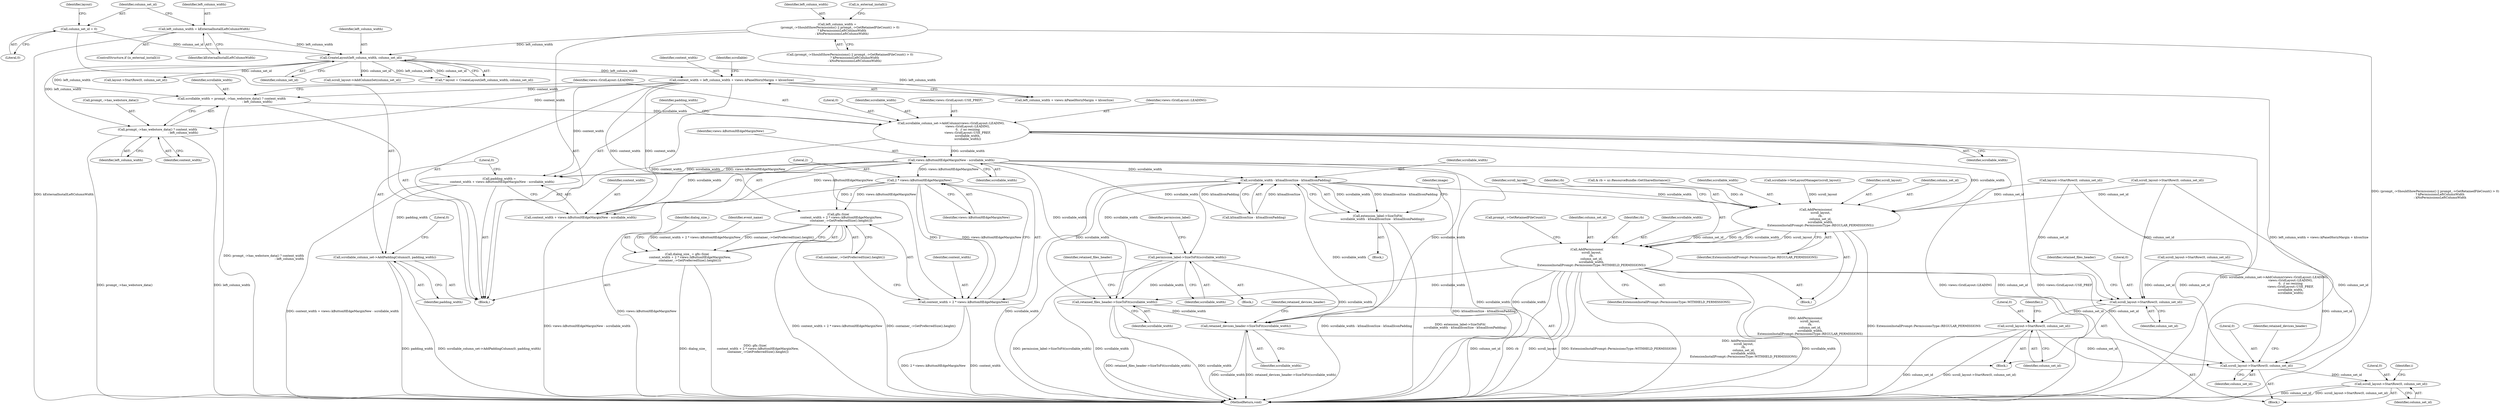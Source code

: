 digraph "0_Chrome_0a1c15fecb1240ab909e1431b6127410c3b380e0_0@integer" {
"1000215" [label="(Call,content_width = left_column_width + views::kPanelHorizMargin + kIconSize)"];
"1000126" [label="(Call,CreateLayout(left_column_width, column_set_id))"];
"1000116" [label="(Call,left_column_width = kExternalInstallLeftColumnWidth)"];
"1000104" [label="(Call,left_column_width =\n      (prompt_->ShouldShowPermissions() || prompt_->GetRetainedFileCount() > 0)\n          ? kPermissionsLeftColumnWidth\n          : kNoPermissionsLeftColumnWidth)"];
"1000120" [label="(Call,column_set_id = 0)"];
"1000240" [label="(Call,scrollable_width = prompt_->has_webstore_data() ? content_width\n                                                      : left_column_width)"];
"1000246" [label="(Call,scrollable_column_set->AddColumn(views::GridLayout::LEADING,\n                                   views::GridLayout::LEADING,\n                                   0,  // no resizing\n                                   views::GridLayout::USE_PREF,\n                                   scrollable_width,\n                                   scrollable_width))"];
"1000258" [label="(Call,views::kButtonHEdgeMarginNew - scrollable_width)"];
"1000254" [label="(Call,padding_width =\n      content_width + views::kButtonHEdgeMarginNew - scrollable_width)"];
"1000261" [label="(Call,scrollable_column_set->AddPaddingColumn(0, padding_width))"];
"1000256" [label="(Call,content_width + views::kButtonHEdgeMarginNew - scrollable_width)"];
"1000305" [label="(Call,scrollable_width - kSmallIconSize - kSmallIconPadding)"];
"1000304" [label="(Call,extension_label->SizeToFit(\n          scrollable_width - kSmallIconSize - kSmallIconPadding))"];
"1000336" [label="(Call,AddPermissions(\n          scroll_layout,\n          rb,\n          column_set_id,\n          scrollable_width,\n          ExtensionInstallPrompt::PermissionsType::REGULAR_PERMISSIONS))"];
"1000342" [label="(Call,AddPermissions(\n          scroll_layout,\n          rb,\n          column_set_id,\n          scrollable_width,\n          ExtensionInstallPrompt::PermissionsType::WITHHELD_PERMISSIONS))"];
"1000375" [label="(Call,scroll_layout->StartRow(0, column_set_id))"];
"1000391" [label="(Call,scroll_layout->StartRow(0, column_set_id))"];
"1000422" [label="(Call,scroll_layout->StartRow(0, column_set_id))"];
"1000438" [label="(Call,scroll_layout->StartRow(0, column_set_id))"];
"1000387" [label="(Call,retained_files_header->SizeToFit(scrollable_width))"];
"1000434" [label="(Call,retained_devices_header->SizeToFit(scrollable_width))"];
"1000365" [label="(Call,permission_label->SizeToFit(scrollable_width))"];
"1000481" [label="(Call,2 * views::kButtonHEdgeMarginNew)"];
"1000478" [label="(Call,gfx::Size(\n      content_width + 2 * views::kButtonHEdgeMarginNew,\n      container_->GetPreferredSize().height()))"];
"1000476" [label="(Call,dialog_size_ = gfx::Size(\n      content_width + 2 * views::kButtonHEdgeMarginNew,\n      container_->GetPreferredSize().height()))"];
"1000479" [label="(Call,content_width + 2 * views::kButtonHEdgeMarginNew)"];
"1000242" [label="(Call,prompt_->has_webstore_data() ? content_width\n                                                      : left_column_width)"];
"1000246" [label="(Call,scrollable_column_set->AddColumn(views::GridLayout::LEADING,\n                                   views::GridLayout::LEADING,\n                                   0,  // no resizing\n                                   views::GridLayout::USE_PREF,\n                                   scrollable_width,\n                                   scrollable_width))"];
"1000484" [label="(Call,container_->GetPreferredSize().height())"];
"1000244" [label="(Identifier,content_width)"];
"1000249" [label="(Literal,0)"];
"1000105" [label="(Identifier,left_column_width)"];
"1000251" [label="(Identifier,scrollable_width)"];
"1000258" [label="(Call,views::kButtonHEdgeMarginNew - scrollable_width)"];
"1000422" [label="(Call,scroll_layout->StartRow(0, column_set_id))"];
"1000478" [label="(Call,gfx::Size(\n      content_width + 2 * views::kButtonHEdgeMarginNew,\n      container_->GetPreferredSize().height()))"];
"1000216" [label="(Identifier,content_width)"];
"1000257" [label="(Identifier,content_width)"];
"1000370" [label="(Call,prompt_->GetRetainedFileCount())"];
"1000106" [label="(Call,(prompt_->ShouldShowPermissions() || prompt_->GetRetainedFileCount() > 0)\n          ? kPermissionsLeftColumnWidth\n          : kNoPermissionsLeftColumnWidth)"];
"1000439" [label="(Literal,0)"];
"1000340" [label="(Identifier,scrollable_width)"];
"1000342" [label="(Call,AddPermissions(\n          scroll_layout,\n          rb,\n          column_set_id,\n          scrollable_width,\n          ExtensionInstallPrompt::PermissionsType::WITHHELD_PERMISSIONS))"];
"1000104" [label="(Call,left_column_width =\n      (prompt_->ShouldShowPermissions() || prompt_->GetRetainedFileCount() > 0)\n          ? kPermissionsLeftColumnWidth\n          : kNoPermissionsLeftColumnWidth)"];
"1000427" [label="(Identifier,retained_devices_header)"];
"1000345" [label="(Identifier,column_set_id)"];
"1000241" [label="(Identifier,scrollable_width)"];
"1000393" [label="(Identifier,column_set_id)"];
"1000217" [label="(Call,left_column_width + views::kPanelHorizMargin + kIconSize)"];
"1000392" [label="(Literal,0)"];
"1000114" [label="(ControlStructure,if (is_external_install()))"];
"1000335" [label="(Block,)"];
"1000121" [label="(Identifier,column_set_id)"];
"1000477" [label="(Identifier,dialog_size_)"];
"1000424" [label="(Identifier,column_set_id)"];
"1000391" [label="(Call,scroll_layout->StartRow(0, column_set_id))"];
"1000259" [label="(Identifier,views::kButtonHEdgeMarginNew)"];
"1000344" [label="(Identifier,rb)"];
"1000445" [label="(Identifier,i)"];
"1000242" [label="(Call,prompt_->has_webstore_data() ? content_width\n                                                      : left_column_width)"];
"1000265" [label="(Literal,0)"];
"1000118" [label="(Identifier,kExternalInstallLeftColumnWidth)"];
"1000375" [label="(Call,scroll_layout->StartRow(0, column_set_id))"];
"1000261" [label="(Call,scrollable_column_set->AddPaddingColumn(0, padding_width))"];
"1000312" [label="(Identifier,image)"];
"1000346" [label="(Identifier,scrollable_width)"];
"1000232" [label="(Call,scrollable->SetLayoutManager(scroll_layout))"];
"1000240" [label="(Call,scrollable_width = prompt_->has_webstore_data() ? content_width\n                                                      : left_column_width)"];
"1000260" [label="(Identifier,scrollable_width)"];
"1000252" [label="(Identifier,scrollable_width)"];
"1000366" [label="(Identifier,scrollable_width)"];
"1000376" [label="(Literal,0)"];
"1000305" [label="(Call,scrollable_width - kSmallIconSize - kSmallIconPadding)"];
"1000128" [label="(Identifier,column_set_id)"];
"1000126" [label="(Call,CreateLayout(left_column_width, column_set_id))"];
"1000341" [label="(Identifier,ExtensionInstallPrompt::PermissionsType::REGULAR_PERMISSIONS)"];
"1000263" [label="(Identifier,padding_width)"];
"1000116" [label="(Call,left_column_width = kExternalInstallLeftColumnWidth)"];
"1000255" [label="(Identifier,padding_width)"];
"1000256" [label="(Call,content_width + views::kButtonHEdgeMarginNew - scrollable_width)"];
"1000250" [label="(Identifier,views::GridLayout::USE_PREF)"];
"1000262" [label="(Literal,0)"];
"1000365" [label="(Call,permission_label->SizeToFit(scrollable_width))"];
"1000337" [label="(Identifier,scroll_layout)"];
"1000336" [label="(Call,AddPermissions(\n          scroll_layout,\n          rb,\n          column_set_id,\n          scrollable_width,\n          ExtensionInstallPrompt::PermissionsType::REGULAR_PERMISSIONS))"];
"1000438" [label="(Call,scroll_layout->StartRow(0, column_set_id))"];
"1000483" [label="(Identifier,views::kButtonHEdgeMarginNew)"];
"1000117" [label="(Identifier,left_column_width)"];
"1000237" [label="(Call,scroll_layout->AddColumnSet(column_set_id))"];
"1000353" [label="(Call,scroll_layout->StartRow(0, column_set_id))"];
"1000387" [label="(Call,retained_files_header->SizeToFit(scrollable_width))"];
"1000254" [label="(Call,padding_width =\n      content_width + views::kButtonHEdgeMarginNew - scrollable_width)"];
"1000347" [label="(Identifier,ExtensionInstallPrompt::PermissionsType::WITHHELD_PERMISSIONS)"];
"1000349" [label="(Block,)"];
"1000496" [label="(MethodReturn,void)"];
"1000339" [label="(Identifier,column_set_id)"];
"1000371" [label="(Block,)"];
"1000122" [label="(Literal,0)"];
"1000479" [label="(Call,content_width + 2 * views::kButtonHEdgeMarginNew)"];
"1000102" [label="(Block,)"];
"1000304" [label="(Call,extension_label->SizeToFit(\n          scrollable_width - kSmallIconSize - kSmallIconPadding))"];
"1000437" [label="(Identifier,retained_devices_header)"];
"1000248" [label="(Identifier,views::GridLayout::LEADING)"];
"1000127" [label="(Identifier,left_column_width)"];
"1000307" [label="(Call,kSmallIconSize - kSmallIconPadding)"];
"1000390" [label="(Identifier,retained_files_header)"];
"1000487" [label="(Identifier,event_name)"];
"1000380" [label="(Identifier,retained_files_header)"];
"1000338" [label="(Identifier,rb)"];
"1000243" [label="(Call,prompt_->has_webstore_data())"];
"1000476" [label="(Call,dialog_size_ = gfx::Size(\n      content_width + 2 * views::kButtonHEdgeMarginNew,\n      container_->GetPreferredSize().height()))"];
"1000291" [label="(Block,)"];
"1000124" [label="(Call,* layout = CreateLayout(left_column_width, column_set_id))"];
"1000480" [label="(Identifier,content_width)"];
"1000115" [label="(Call,is_external_install())"];
"1000136" [label="(Call,layout->StartRow(0, column_set_id))"];
"1000440" [label="(Identifier,column_set_id)"];
"1000377" [label="(Identifier,column_set_id)"];
"1000423" [label="(Literal,0)"];
"1000292" [label="(Call,scroll_layout->StartRow(0, column_set_id))"];
"1000398" [label="(Identifier,i)"];
"1000125" [label="(Identifier,layout)"];
"1000306" [label="(Identifier,scrollable_width)"];
"1000120" [label="(Call,column_set_id = 0)"];
"1000247" [label="(Identifier,views::GridLayout::LEADING)"];
"1000224" [label="(Identifier,scrollable)"];
"1000482" [label="(Literal,2)"];
"1000264" [label="(Call,layout->StartRow(0, column_set_id))"];
"1000388" [label="(Identifier,scrollable_width)"];
"1000130" [label="(Call,& rb = ui::ResourceBundle::GetSharedInstance())"];
"1000245" [label="(Identifier,left_column_width)"];
"1000343" [label="(Identifier,scroll_layout)"];
"1000434" [label="(Call,retained_devices_header->SizeToFit(scrollable_width))"];
"1000435" [label="(Identifier,scrollable_width)"];
"1000481" [label="(Call,2 * views::kButtonHEdgeMarginNew)"];
"1000418" [label="(Block,)"];
"1000368" [label="(Identifier,permission_label)"];
"1000215" [label="(Call,content_width = left_column_width + views::kPanelHorizMargin + kIconSize)"];
"1000215" -> "1000102"  [label="AST: "];
"1000215" -> "1000217"  [label="CFG: "];
"1000216" -> "1000215"  [label="AST: "];
"1000217" -> "1000215"  [label="AST: "];
"1000224" -> "1000215"  [label="CFG: "];
"1000215" -> "1000496"  [label="DDG: left_column_width + views::kPanelHorizMargin + kIconSize"];
"1000126" -> "1000215"  [label="DDG: left_column_width"];
"1000215" -> "1000240"  [label="DDG: content_width"];
"1000215" -> "1000242"  [label="DDG: content_width"];
"1000215" -> "1000254"  [label="DDG: content_width"];
"1000215" -> "1000256"  [label="DDG: content_width"];
"1000215" -> "1000478"  [label="DDG: content_width"];
"1000215" -> "1000479"  [label="DDG: content_width"];
"1000126" -> "1000124"  [label="AST: "];
"1000126" -> "1000128"  [label="CFG: "];
"1000127" -> "1000126"  [label="AST: "];
"1000128" -> "1000126"  [label="AST: "];
"1000124" -> "1000126"  [label="CFG: "];
"1000126" -> "1000124"  [label="DDG: left_column_width"];
"1000126" -> "1000124"  [label="DDG: column_set_id"];
"1000116" -> "1000126"  [label="DDG: left_column_width"];
"1000104" -> "1000126"  [label="DDG: left_column_width"];
"1000120" -> "1000126"  [label="DDG: column_set_id"];
"1000126" -> "1000136"  [label="DDG: column_set_id"];
"1000126" -> "1000217"  [label="DDG: left_column_width"];
"1000126" -> "1000237"  [label="DDG: column_set_id"];
"1000126" -> "1000240"  [label="DDG: left_column_width"];
"1000126" -> "1000242"  [label="DDG: left_column_width"];
"1000116" -> "1000114"  [label="AST: "];
"1000116" -> "1000118"  [label="CFG: "];
"1000117" -> "1000116"  [label="AST: "];
"1000118" -> "1000116"  [label="AST: "];
"1000121" -> "1000116"  [label="CFG: "];
"1000116" -> "1000496"  [label="DDG: kExternalInstallLeftColumnWidth"];
"1000104" -> "1000102"  [label="AST: "];
"1000104" -> "1000106"  [label="CFG: "];
"1000105" -> "1000104"  [label="AST: "];
"1000106" -> "1000104"  [label="AST: "];
"1000115" -> "1000104"  [label="CFG: "];
"1000104" -> "1000496"  [label="DDG: (prompt_->ShouldShowPermissions() || prompt_->GetRetainedFileCount() > 0)\n          ? kPermissionsLeftColumnWidth\n          : kNoPermissionsLeftColumnWidth"];
"1000120" -> "1000102"  [label="AST: "];
"1000120" -> "1000122"  [label="CFG: "];
"1000121" -> "1000120"  [label="AST: "];
"1000122" -> "1000120"  [label="AST: "];
"1000125" -> "1000120"  [label="CFG: "];
"1000240" -> "1000102"  [label="AST: "];
"1000240" -> "1000242"  [label="CFG: "];
"1000241" -> "1000240"  [label="AST: "];
"1000242" -> "1000240"  [label="AST: "];
"1000247" -> "1000240"  [label="CFG: "];
"1000240" -> "1000496"  [label="DDG: prompt_->has_webstore_data() ? content_width\n                                                      : left_column_width"];
"1000240" -> "1000246"  [label="DDG: scrollable_width"];
"1000246" -> "1000102"  [label="AST: "];
"1000246" -> "1000252"  [label="CFG: "];
"1000247" -> "1000246"  [label="AST: "];
"1000248" -> "1000246"  [label="AST: "];
"1000249" -> "1000246"  [label="AST: "];
"1000250" -> "1000246"  [label="AST: "];
"1000251" -> "1000246"  [label="AST: "];
"1000252" -> "1000246"  [label="AST: "];
"1000255" -> "1000246"  [label="CFG: "];
"1000246" -> "1000496"  [label="DDG: views::GridLayout::LEADING"];
"1000246" -> "1000496"  [label="DDG: views::GridLayout::USE_PREF"];
"1000246" -> "1000496"  [label="DDG: scrollable_column_set->AddColumn(views::GridLayout::LEADING,\n                                   views::GridLayout::LEADING,\n                                   0,  // no resizing\n                                   views::GridLayout::USE_PREF,\n                                   scrollable_width,\n                                   scrollable_width)"];
"1000246" -> "1000258"  [label="DDG: scrollable_width"];
"1000258" -> "1000256"  [label="AST: "];
"1000258" -> "1000260"  [label="CFG: "];
"1000259" -> "1000258"  [label="AST: "];
"1000260" -> "1000258"  [label="AST: "];
"1000256" -> "1000258"  [label="CFG: "];
"1000258" -> "1000496"  [label="DDG: scrollable_width"];
"1000258" -> "1000254"  [label="DDG: views::kButtonHEdgeMarginNew"];
"1000258" -> "1000254"  [label="DDG: scrollable_width"];
"1000258" -> "1000256"  [label="DDG: views::kButtonHEdgeMarginNew"];
"1000258" -> "1000256"  [label="DDG: scrollable_width"];
"1000258" -> "1000305"  [label="DDG: scrollable_width"];
"1000258" -> "1000336"  [label="DDG: scrollable_width"];
"1000258" -> "1000365"  [label="DDG: scrollable_width"];
"1000258" -> "1000387"  [label="DDG: scrollable_width"];
"1000258" -> "1000434"  [label="DDG: scrollable_width"];
"1000258" -> "1000481"  [label="DDG: views::kButtonHEdgeMarginNew"];
"1000254" -> "1000102"  [label="AST: "];
"1000254" -> "1000256"  [label="CFG: "];
"1000255" -> "1000254"  [label="AST: "];
"1000256" -> "1000254"  [label="AST: "];
"1000262" -> "1000254"  [label="CFG: "];
"1000254" -> "1000496"  [label="DDG: content_width + views::kButtonHEdgeMarginNew - scrollable_width"];
"1000254" -> "1000261"  [label="DDG: padding_width"];
"1000261" -> "1000102"  [label="AST: "];
"1000261" -> "1000263"  [label="CFG: "];
"1000262" -> "1000261"  [label="AST: "];
"1000263" -> "1000261"  [label="AST: "];
"1000265" -> "1000261"  [label="CFG: "];
"1000261" -> "1000496"  [label="DDG: padding_width"];
"1000261" -> "1000496"  [label="DDG: scrollable_column_set->AddPaddingColumn(0, padding_width)"];
"1000257" -> "1000256"  [label="AST: "];
"1000256" -> "1000496"  [label="DDG: views::kButtonHEdgeMarginNew - scrollable_width"];
"1000305" -> "1000304"  [label="AST: "];
"1000305" -> "1000307"  [label="CFG: "];
"1000306" -> "1000305"  [label="AST: "];
"1000307" -> "1000305"  [label="AST: "];
"1000304" -> "1000305"  [label="CFG: "];
"1000305" -> "1000496"  [label="DDG: kSmallIconSize - kSmallIconPadding"];
"1000305" -> "1000496"  [label="DDG: scrollable_width"];
"1000305" -> "1000304"  [label="DDG: scrollable_width"];
"1000305" -> "1000304"  [label="DDG: kSmallIconSize - kSmallIconPadding"];
"1000307" -> "1000305"  [label="DDG: kSmallIconSize"];
"1000307" -> "1000305"  [label="DDG: kSmallIconPadding"];
"1000305" -> "1000336"  [label="DDG: scrollable_width"];
"1000305" -> "1000365"  [label="DDG: scrollable_width"];
"1000305" -> "1000387"  [label="DDG: scrollable_width"];
"1000305" -> "1000434"  [label="DDG: scrollable_width"];
"1000304" -> "1000291"  [label="AST: "];
"1000312" -> "1000304"  [label="CFG: "];
"1000304" -> "1000496"  [label="DDG: extension_label->SizeToFit(\n          scrollable_width - kSmallIconSize - kSmallIconPadding)"];
"1000304" -> "1000496"  [label="DDG: scrollable_width - kSmallIconSize - kSmallIconPadding"];
"1000336" -> "1000335"  [label="AST: "];
"1000336" -> "1000341"  [label="CFG: "];
"1000337" -> "1000336"  [label="AST: "];
"1000338" -> "1000336"  [label="AST: "];
"1000339" -> "1000336"  [label="AST: "];
"1000340" -> "1000336"  [label="AST: "];
"1000341" -> "1000336"  [label="AST: "];
"1000343" -> "1000336"  [label="CFG: "];
"1000336" -> "1000496"  [label="DDG: AddPermissions(\n          scroll_layout,\n          rb,\n          column_set_id,\n          scrollable_width,\n          ExtensionInstallPrompt::PermissionsType::REGULAR_PERMISSIONS)"];
"1000336" -> "1000496"  [label="DDG: ExtensionInstallPrompt::PermissionsType::REGULAR_PERMISSIONS"];
"1000232" -> "1000336"  [label="DDG: scroll_layout"];
"1000130" -> "1000336"  [label="DDG: rb"];
"1000292" -> "1000336"  [label="DDG: column_set_id"];
"1000264" -> "1000336"  [label="DDG: column_set_id"];
"1000336" -> "1000342"  [label="DDG: scroll_layout"];
"1000336" -> "1000342"  [label="DDG: rb"];
"1000336" -> "1000342"  [label="DDG: column_set_id"];
"1000336" -> "1000342"  [label="DDG: scrollable_width"];
"1000342" -> "1000335"  [label="AST: "];
"1000342" -> "1000347"  [label="CFG: "];
"1000343" -> "1000342"  [label="AST: "];
"1000344" -> "1000342"  [label="AST: "];
"1000345" -> "1000342"  [label="AST: "];
"1000346" -> "1000342"  [label="AST: "];
"1000347" -> "1000342"  [label="AST: "];
"1000370" -> "1000342"  [label="CFG: "];
"1000342" -> "1000496"  [label="DDG: rb"];
"1000342" -> "1000496"  [label="DDG: scroll_layout"];
"1000342" -> "1000496"  [label="DDG: ExtensionInstallPrompt::PermissionsType::WITHHELD_PERMISSIONS"];
"1000342" -> "1000496"  [label="DDG: AddPermissions(\n          scroll_layout,\n          rb,\n          column_set_id,\n          scrollable_width,\n          ExtensionInstallPrompt::PermissionsType::WITHHELD_PERMISSIONS)"];
"1000342" -> "1000496"  [label="DDG: scrollable_width"];
"1000342" -> "1000496"  [label="DDG: column_set_id"];
"1000342" -> "1000375"  [label="DDG: column_set_id"];
"1000342" -> "1000387"  [label="DDG: scrollable_width"];
"1000342" -> "1000422"  [label="DDG: column_set_id"];
"1000342" -> "1000434"  [label="DDG: scrollable_width"];
"1000375" -> "1000371"  [label="AST: "];
"1000375" -> "1000377"  [label="CFG: "];
"1000376" -> "1000375"  [label="AST: "];
"1000377" -> "1000375"  [label="AST: "];
"1000380" -> "1000375"  [label="CFG: "];
"1000292" -> "1000375"  [label="DDG: column_set_id"];
"1000264" -> "1000375"  [label="DDG: column_set_id"];
"1000353" -> "1000375"  [label="DDG: column_set_id"];
"1000375" -> "1000391"  [label="DDG: column_set_id"];
"1000391" -> "1000371"  [label="AST: "];
"1000391" -> "1000393"  [label="CFG: "];
"1000392" -> "1000391"  [label="AST: "];
"1000393" -> "1000391"  [label="AST: "];
"1000398" -> "1000391"  [label="CFG: "];
"1000391" -> "1000496"  [label="DDG: column_set_id"];
"1000391" -> "1000496"  [label="DDG: scroll_layout->StartRow(0, column_set_id)"];
"1000391" -> "1000422"  [label="DDG: column_set_id"];
"1000422" -> "1000418"  [label="AST: "];
"1000422" -> "1000424"  [label="CFG: "];
"1000423" -> "1000422"  [label="AST: "];
"1000424" -> "1000422"  [label="AST: "];
"1000427" -> "1000422"  [label="CFG: "];
"1000292" -> "1000422"  [label="DDG: column_set_id"];
"1000264" -> "1000422"  [label="DDG: column_set_id"];
"1000353" -> "1000422"  [label="DDG: column_set_id"];
"1000422" -> "1000438"  [label="DDG: column_set_id"];
"1000438" -> "1000418"  [label="AST: "];
"1000438" -> "1000440"  [label="CFG: "];
"1000439" -> "1000438"  [label="AST: "];
"1000440" -> "1000438"  [label="AST: "];
"1000445" -> "1000438"  [label="CFG: "];
"1000438" -> "1000496"  [label="DDG: column_set_id"];
"1000438" -> "1000496"  [label="DDG: scroll_layout->StartRow(0, column_set_id)"];
"1000387" -> "1000371"  [label="AST: "];
"1000387" -> "1000388"  [label="CFG: "];
"1000388" -> "1000387"  [label="AST: "];
"1000390" -> "1000387"  [label="CFG: "];
"1000387" -> "1000496"  [label="DDG: scrollable_width"];
"1000387" -> "1000496"  [label="DDG: retained_files_header->SizeToFit(scrollable_width)"];
"1000365" -> "1000387"  [label="DDG: scrollable_width"];
"1000387" -> "1000434"  [label="DDG: scrollable_width"];
"1000434" -> "1000418"  [label="AST: "];
"1000434" -> "1000435"  [label="CFG: "];
"1000435" -> "1000434"  [label="AST: "];
"1000437" -> "1000434"  [label="CFG: "];
"1000434" -> "1000496"  [label="DDG: retained_devices_header->SizeToFit(scrollable_width)"];
"1000434" -> "1000496"  [label="DDG: scrollable_width"];
"1000365" -> "1000434"  [label="DDG: scrollable_width"];
"1000365" -> "1000349"  [label="AST: "];
"1000365" -> "1000366"  [label="CFG: "];
"1000366" -> "1000365"  [label="AST: "];
"1000368" -> "1000365"  [label="CFG: "];
"1000365" -> "1000496"  [label="DDG: permission_label->SizeToFit(scrollable_width)"];
"1000365" -> "1000496"  [label="DDG: scrollable_width"];
"1000481" -> "1000479"  [label="AST: "];
"1000481" -> "1000483"  [label="CFG: "];
"1000482" -> "1000481"  [label="AST: "];
"1000483" -> "1000481"  [label="AST: "];
"1000479" -> "1000481"  [label="CFG: "];
"1000481" -> "1000496"  [label="DDG: views::kButtonHEdgeMarginNew"];
"1000481" -> "1000478"  [label="DDG: 2"];
"1000481" -> "1000478"  [label="DDG: views::kButtonHEdgeMarginNew"];
"1000481" -> "1000479"  [label="DDG: 2"];
"1000481" -> "1000479"  [label="DDG: views::kButtonHEdgeMarginNew"];
"1000478" -> "1000476"  [label="AST: "];
"1000478" -> "1000484"  [label="CFG: "];
"1000479" -> "1000478"  [label="AST: "];
"1000484" -> "1000478"  [label="AST: "];
"1000476" -> "1000478"  [label="CFG: "];
"1000478" -> "1000496"  [label="DDG: content_width + 2 * views::kButtonHEdgeMarginNew"];
"1000478" -> "1000496"  [label="DDG: container_->GetPreferredSize().height()"];
"1000478" -> "1000476"  [label="DDG: content_width + 2 * views::kButtonHEdgeMarginNew"];
"1000478" -> "1000476"  [label="DDG: container_->GetPreferredSize().height()"];
"1000476" -> "1000102"  [label="AST: "];
"1000477" -> "1000476"  [label="AST: "];
"1000487" -> "1000476"  [label="CFG: "];
"1000476" -> "1000496"  [label="DDG: dialog_size_"];
"1000476" -> "1000496"  [label="DDG: gfx::Size(\n      content_width + 2 * views::kButtonHEdgeMarginNew,\n      container_->GetPreferredSize().height())"];
"1000480" -> "1000479"  [label="AST: "];
"1000484" -> "1000479"  [label="CFG: "];
"1000479" -> "1000496"  [label="DDG: content_width"];
"1000479" -> "1000496"  [label="DDG: 2 * views::kButtonHEdgeMarginNew"];
"1000242" -> "1000244"  [label="CFG: "];
"1000242" -> "1000245"  [label="CFG: "];
"1000243" -> "1000242"  [label="AST: "];
"1000244" -> "1000242"  [label="AST: "];
"1000245" -> "1000242"  [label="AST: "];
"1000242" -> "1000496"  [label="DDG: left_column_width"];
"1000242" -> "1000496"  [label="DDG: prompt_->has_webstore_data()"];
}
